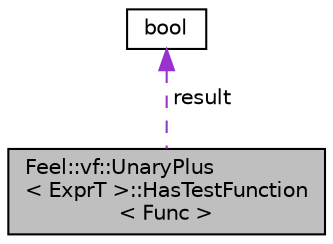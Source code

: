 digraph "Feel::vf::UnaryPlus&lt; ExprT &gt;::HasTestFunction&lt; Func &gt;"
{
 // LATEX_PDF_SIZE
  edge [fontname="Helvetica",fontsize="10",labelfontname="Helvetica",labelfontsize="10"];
  node [fontname="Helvetica",fontsize="10",shape=record];
  Node1 [label="Feel::vf::UnaryPlus\l\< ExprT \>::HasTestFunction\l\< Func \>",height=0.2,width=0.4,color="black", fillcolor="grey75", style="filled", fontcolor="black",tooltip=" "];
  Node2 -> Node1 [dir="back",color="darkorchid3",fontsize="10",style="dashed",label=" result" ,fontname="Helvetica"];
  Node2 [label="bool",height=0.2,width=0.4,color="black", fillcolor="white", style="filled",URL="$classbool.html",tooltip=" "];
}
